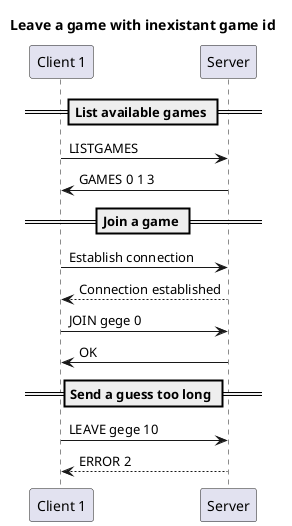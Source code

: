 @startuml leaveAGameWithInexistantGame

title Leave a game with inexistant game id

participant "Client 1" as Client1
participant "Server" as Server

== List available games ==
Client1->Server: LISTGAMES
Server->Client1: GAMES 0 1 3

== Join a game ==
Client1->Server: Establish connection
Server-->Client1: Connection established
Client1->Server: JOIN gege 0
Server->Client1: OK

== Send a guess too long ==
Client1->Server: LEAVE gege 10
Server-->Client1: ERROR 2

@enduml
